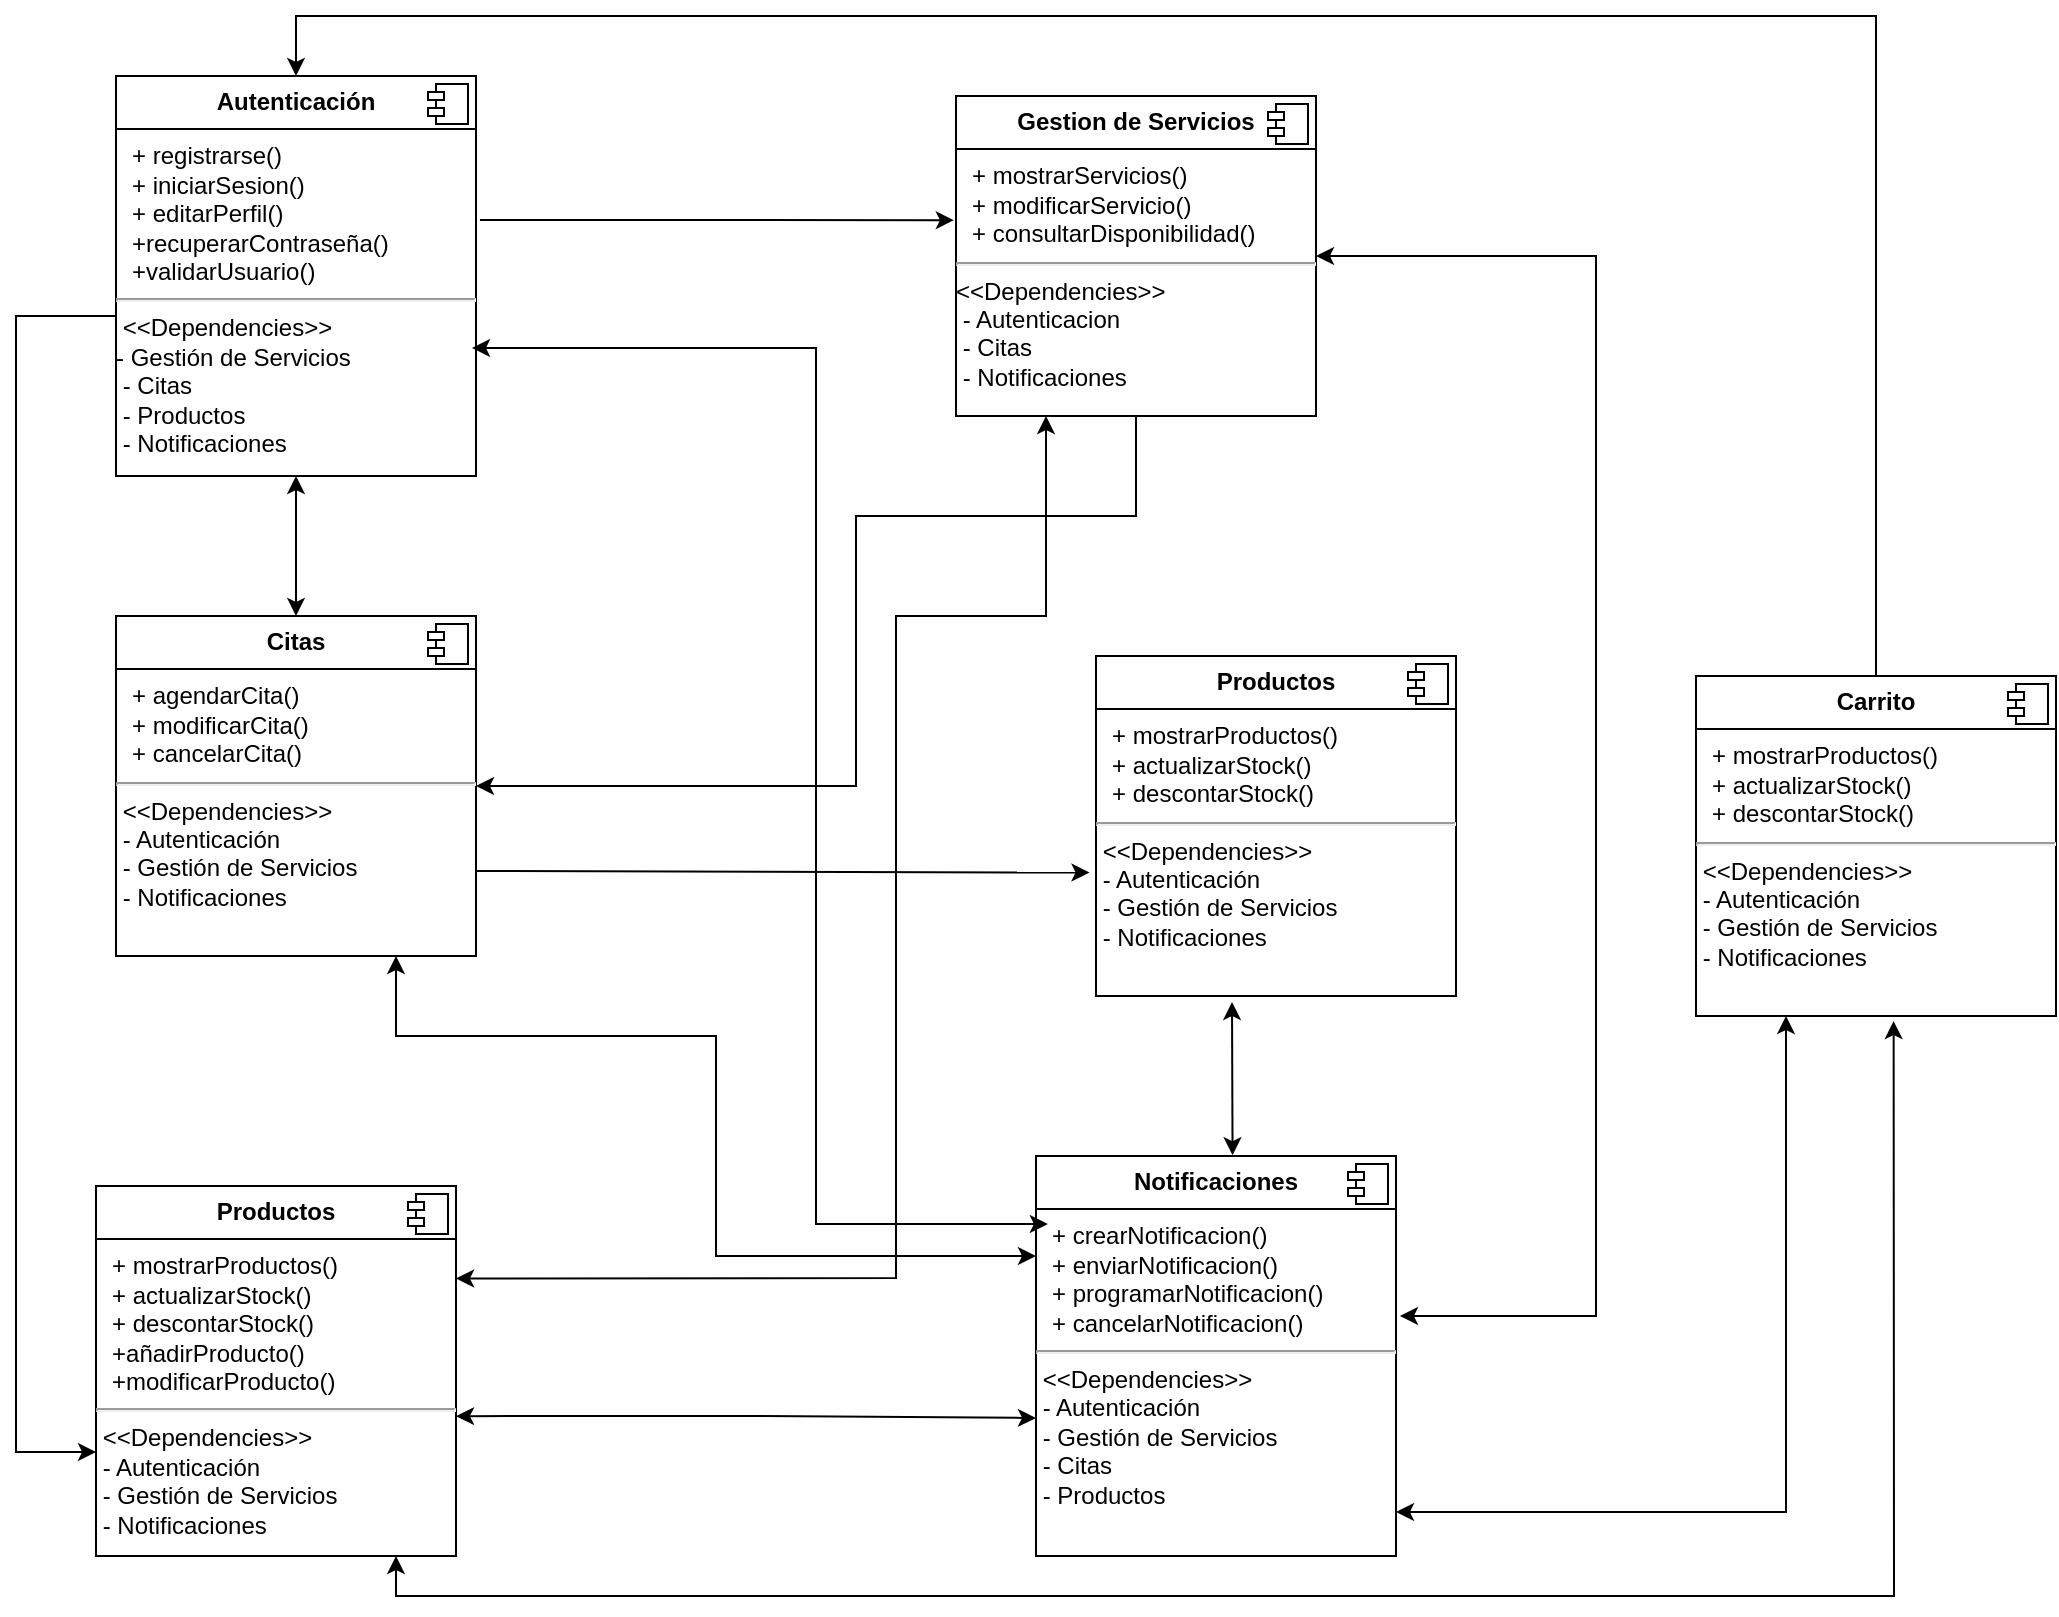 <mxfile version="25.0.1" pages="2">
  <diagram name="Diagrama de Componentes" id="7uc08x4M_M36AtWb0E6D">
    <mxGraphModel grid="1" page="1" gridSize="10" guides="1" tooltips="1" connect="1" arrows="1" fold="1" pageScale="1" pageWidth="827" pageHeight="1169" background="none" math="0" shadow="0">
      <root>
        <mxCell id="0" />
        <mxCell id="1" parent="0" />
        <mxCell id="9ed4tdEh__Su3srSKZq--16" value="&lt;p style=&quot;margin:0px;margin-top:6px;text-align:center;&quot;&gt;&lt;b&gt;Autenticación&lt;/b&gt;&lt;/p&gt;&lt;hr size=&quot;1&quot; style=&quot;border-style:solid;&quot;&gt;&lt;p style=&quot;margin:0px;margin-left:8px;&quot;&gt;+&amp;nbsp;&lt;span style=&quot;background-color: initial;&quot;&gt;registrarse()&lt;/span&gt;&lt;/p&gt;&lt;p style=&quot;margin:0px;margin-left:8px;&quot;&gt;&lt;span style=&quot;background-color: initial;&quot;&gt;+ iniciarSesion()&lt;/span&gt;&lt;/p&gt;&lt;p style=&quot;margin:0px;margin-left:8px;&quot;&gt;&lt;span style=&quot;background-color: initial;&quot;&gt;+ editarPerfil()&lt;/span&gt;&lt;/p&gt;&lt;p style=&quot;margin:0px;margin-left:8px;&quot;&gt;+recuperarContraseña()&lt;/p&gt;&lt;p style=&quot;margin:0px;margin-left:8px;&quot;&gt;+validarUsuario()&lt;/p&gt;&lt;hr&gt;&amp;nbsp;&amp;lt;&amp;lt;Dependencies&amp;gt;&amp;gt;&lt;div&gt;- Gestión de Servicios&lt;div&gt;&amp;nbsp;- Citas&lt;/div&gt;&lt;div&gt;&amp;nbsp;- Productos&lt;/div&gt;&lt;div&gt;&amp;nbsp;- Notificaciones&amp;nbsp;&lt;/div&gt;&lt;/div&gt;" style="align=left;overflow=fill;html=1;dropTarget=0;whiteSpace=wrap;" vertex="1" parent="1">
          <mxGeometry x="90" y="240" width="180" height="200" as="geometry" />
        </mxCell>
        <mxCell id="9ed4tdEh__Su3srSKZq--17" value="" style="shape=component;jettyWidth=8;jettyHeight=4;" vertex="1" parent="9ed4tdEh__Su3srSKZq--16">
          <mxGeometry x="1" width="20" height="20" relative="1" as="geometry">
            <mxPoint x="-24" y="4" as="offset" />
          </mxGeometry>
        </mxCell>
        <mxCell id="hnfsrerwXhEp_WDVerQV-1" value="&lt;p style=&quot;margin:0px;margin-top:6px;text-align:center;&quot;&gt;&lt;b&gt;Notificaciones&lt;/b&gt;&lt;/p&gt;&lt;hr size=&quot;1&quot; style=&quot;border-style:solid;&quot;&gt;&lt;p style=&quot;margin:0px;margin-left:8px;&quot;&gt;+&amp;nbsp;&lt;span style=&quot;background-color: initial;&quot;&gt;crearNotificacion()&lt;/span&gt;&lt;/p&gt;&lt;p style=&quot;margin:0px;margin-left:8px;&quot;&gt;&lt;span style=&quot;background-color: initial;&quot;&gt;+ enviarNotificacion()&lt;/span&gt;&lt;/p&gt;&lt;p style=&quot;margin:0px;margin-left:8px;&quot;&gt;&lt;span style=&quot;background-color: initial;&quot;&gt;+ programarNotificacion()&lt;/span&gt;&lt;/p&gt;&lt;p style=&quot;margin:0px;margin-left:8px;&quot;&gt;&lt;span style=&quot;background-color: initial;&quot;&gt;+ cancelarNotificacion()&amp;nbsp;&lt;/span&gt;&lt;/p&gt;&lt;hr&gt;&amp;nbsp;&amp;lt;&amp;lt;Dependencies&amp;gt;&amp;gt;&lt;div&gt;&amp;nbsp;- Autenticación&lt;/div&gt;&lt;div&gt;&amp;nbsp;- Gestión de Servicios&lt;/div&gt;&lt;div&gt;&amp;nbsp;- Citas&amp;nbsp;&lt;br&gt;&amp;nbsp;- Productos&lt;/div&gt;" style="align=left;overflow=fill;html=1;dropTarget=0;whiteSpace=wrap;" vertex="1" parent="1">
          <mxGeometry x="550" y="780" width="180" height="200" as="geometry" />
        </mxCell>
        <mxCell id="hnfsrerwXhEp_WDVerQV-2" value="" style="shape=component;jettyWidth=8;jettyHeight=4;" vertex="1" parent="hnfsrerwXhEp_WDVerQV-1">
          <mxGeometry x="1" width="20" height="20" relative="1" as="geometry">
            <mxPoint x="-24" y="4" as="offset" />
          </mxGeometry>
        </mxCell>
        <mxCell id="hnfsrerwXhEp_WDVerQV-5" value="&lt;p style=&quot;margin:0px;margin-top:6px;text-align:center;&quot;&gt;&lt;b&gt;Productos&lt;/b&gt;&lt;/p&gt;&lt;hr size=&quot;1&quot; style=&quot;border-style:solid;&quot;&gt;&lt;p style=&quot;margin:0px;margin-left:8px;&quot;&gt;+&amp;nbsp;&lt;span style=&quot;background-color: initial;&quot;&gt;mostrarProductos()&lt;/span&gt;&lt;/p&gt;&lt;p style=&quot;margin:0px;margin-left:8px;&quot;&gt;&lt;span style=&quot;background-color: initial;&quot;&gt;+ actualizarStock()&lt;/span&gt;&lt;/p&gt;&lt;p style=&quot;margin:0px;margin-left:8px;&quot;&gt;&lt;span style=&quot;background-color: initial;&quot;&gt;+ descontarStock()&lt;/span&gt;&lt;/p&gt;&lt;p style=&quot;margin:0px;margin-left:8px;&quot;&gt;&lt;span style=&quot;background-color: initial;&quot;&gt;+&lt;/span&gt;&lt;span style=&quot;background-color: initial;&quot;&gt;añadirProducto()&lt;/span&gt;&lt;/p&gt;&lt;p style=&quot;margin:0px;margin-left:8px;&quot;&gt;&lt;span style=&quot;background-color: initial;&quot;&gt;+&lt;/span&gt;&lt;span style=&quot;background-color: initial;&quot;&gt;modificarProducto()&lt;/span&gt;&lt;/p&gt;&lt;hr&gt;&amp;nbsp;&amp;lt;&amp;lt;Dependencies&amp;gt;&amp;gt;&lt;div&gt;&lt;div&gt;&amp;nbsp;- Autenticación&lt;/div&gt;&lt;div&gt;&amp;nbsp;- Gestión de Servicios&lt;/div&gt;&lt;div&gt;&amp;nbsp;- Notificaciones&lt;/div&gt;&lt;/div&gt;" style="align=left;overflow=fill;html=1;dropTarget=0;whiteSpace=wrap;" vertex="1" parent="1">
          <mxGeometry x="80" y="795" width="180" height="185" as="geometry" />
        </mxCell>
        <mxCell id="hnfsrerwXhEp_WDVerQV-6" value="" style="shape=component;jettyWidth=8;jettyHeight=4;" vertex="1" parent="hnfsrerwXhEp_WDVerQV-5">
          <mxGeometry x="1" width="20" height="20" relative="1" as="geometry">
            <mxPoint x="-24" y="4" as="offset" />
          </mxGeometry>
        </mxCell>
        <mxCell id="hnfsrerwXhEp_WDVerQV-7" value="&lt;p style=&quot;margin:0px;margin-top:6px;text-align:center;&quot;&gt;&lt;b&gt;Citas&lt;/b&gt;&lt;/p&gt;&lt;hr size=&quot;1&quot; style=&quot;border-style:solid;&quot;&gt;&lt;p style=&quot;margin:0px;margin-left:8px;&quot;&gt;+&amp;nbsp;&lt;span style=&quot;background-color: initial;&quot;&gt;agendarCita()&lt;/span&gt;&lt;/p&gt;&lt;p style=&quot;margin:0px;margin-left:8px;&quot;&gt;&lt;span style=&quot;background-color: initial;&quot;&gt;+ modificarCita()&lt;/span&gt;&lt;/p&gt;&lt;p style=&quot;margin:0px;margin-left:8px;&quot;&gt;&lt;span style=&quot;background-color: initial;&quot;&gt;+ cancelarCita()&lt;/span&gt;&lt;/p&gt;&lt;hr&gt;&amp;nbsp;&amp;lt;&amp;lt;Dependencies&amp;gt;&amp;gt;&lt;div&gt;&amp;nbsp;- Autenticación &lt;/div&gt;&lt;div&gt;&amp;nbsp;- Gestión de Servicios&lt;/div&gt;&lt;div&gt;&lt;span style=&quot;background-color: initial;&quot;&gt;&amp;nbsp;- Notificaciones&lt;/span&gt;&lt;br&gt;&lt;/div&gt;" style="align=left;overflow=fill;html=1;dropTarget=0;whiteSpace=wrap;" vertex="1" parent="1">
          <mxGeometry x="90" y="510" width="180" height="170" as="geometry" />
        </mxCell>
        <mxCell id="hnfsrerwXhEp_WDVerQV-8" value="" style="shape=component;jettyWidth=8;jettyHeight=4;" vertex="1" parent="hnfsrerwXhEp_WDVerQV-7">
          <mxGeometry x="1" width="20" height="20" relative="1" as="geometry">
            <mxPoint x="-24" y="4" as="offset" />
          </mxGeometry>
        </mxCell>
        <mxCell id="hnfsrerwXhEp_WDVerQV-9" value="&lt;p style=&quot;margin:0px;margin-top:6px;text-align:center;&quot;&gt;&lt;b&gt;Gestion de Servicios&lt;/b&gt;&lt;/p&gt;&lt;hr size=&quot;1&quot; style=&quot;border-style:solid;&quot;&gt;&lt;p style=&quot;margin:0px;margin-left:8px;&quot;&gt;+&amp;nbsp;&lt;span style=&quot;background-color: initial;&quot;&gt;mostrarServicios()&lt;/span&gt;&lt;/p&gt;&lt;p style=&quot;margin:0px;margin-left:8px;&quot;&gt;&lt;span style=&quot;background-color: initial;&quot;&gt;+ modificarServicio()&lt;/span&gt;&lt;/p&gt;&lt;p style=&quot;margin:0px;margin-left:8px;&quot;&gt;&lt;span style=&quot;background-color: initial;&quot;&gt;+ consultarDisponibilidad()&lt;/span&gt;&lt;/p&gt;&lt;hr&gt;&amp;lt;&amp;lt;Dependencies&amp;gt;&amp;gt;&lt;div&gt;&amp;nbsp;- Autenticacion&lt;/div&gt;&lt;div&gt;&amp;nbsp;- Citas&lt;/div&gt;&lt;div&gt;&amp;nbsp;- Notificaciones&amp;nbsp;&lt;/div&gt;" style="align=left;overflow=fill;html=1;dropTarget=0;whiteSpace=wrap;" vertex="1" parent="1">
          <mxGeometry x="510" y="250" width="180" height="160" as="geometry" />
        </mxCell>
        <mxCell id="hnfsrerwXhEp_WDVerQV-10" value="" style="shape=component;jettyWidth=8;jettyHeight=4;" vertex="1" parent="hnfsrerwXhEp_WDVerQV-9">
          <mxGeometry x="1" width="20" height="20" relative="1" as="geometry">
            <mxPoint x="-24" y="4" as="offset" />
          </mxGeometry>
        </mxCell>
        <mxCell id="kFrxFp_3BmvdpkIQ9YjO-7" value="" style="endArrow=classic;startArrow=classic;html=1;rounded=0;exitX=0;exitY=0.25;exitDx=0;exitDy=0;entryX=1;entryY=0.5;entryDx=0;entryDy=0;" edge="1" parent="1" source="hnfsrerwXhEp_WDVerQV-1">
          <mxGeometry width="50" height="50" relative="1" as="geometry">
            <mxPoint x="470" y="680" as="sourcePoint" />
            <mxPoint x="230" y="680" as="targetPoint" />
            <Array as="points">
              <mxPoint x="390" y="830" />
              <mxPoint x="390" y="720" />
              <mxPoint x="230" y="720" />
            </Array>
          </mxGeometry>
        </mxCell>
        <mxCell id="BaXIfZoGqYn3bSF-Fkbp-2" value="" style="endArrow=classic;startArrow=classic;html=1;rounded=0;exitX=0;exitY=0.655;exitDx=0;exitDy=0;entryX=1;entryY=0.622;entryDx=0;entryDy=0;exitPerimeter=0;entryPerimeter=0;" edge="1" parent="1" source="hnfsrerwXhEp_WDVerQV-1" target="hnfsrerwXhEp_WDVerQV-5">
          <mxGeometry width="50" height="50" relative="1" as="geometry">
            <mxPoint x="520" y="840" as="sourcePoint" />
            <mxPoint x="240" y="690" as="targetPoint" />
            <Array as="points">
              <mxPoint x="410" y="910" />
              <mxPoint x="400" y="910" />
              <mxPoint x="360" y="910" />
              <mxPoint x="330" y="910" />
            </Array>
          </mxGeometry>
        </mxCell>
        <mxCell id="mGW3ZRUkn7TCDrqTPflL-1" value="&lt;p style=&quot;margin:0px;margin-top:6px;text-align:center;&quot;&gt;&lt;b&gt;Carrito&lt;/b&gt;&lt;/p&gt;&lt;hr size=&quot;1&quot; style=&quot;border-style:solid;&quot;&gt;&lt;p style=&quot;margin:0px;margin-left:8px;&quot;&gt;+&amp;nbsp;&lt;span style=&quot;background-color: initial;&quot;&gt;mostrarProductos()&lt;/span&gt;&lt;/p&gt;&lt;p style=&quot;margin:0px;margin-left:8px;&quot;&gt;&lt;span style=&quot;background-color: initial;&quot;&gt;+ actualizarStock()&lt;/span&gt;&lt;/p&gt;&lt;p style=&quot;margin:0px;margin-left:8px;&quot;&gt;&lt;span style=&quot;background-color: initial;&quot;&gt;+ descontarStock()&lt;/span&gt;&lt;/p&gt;&lt;hr&gt;&amp;nbsp;&amp;lt;&amp;lt;Dependencies&amp;gt;&amp;gt;&lt;div&gt;&lt;div&gt;&amp;nbsp;- Autenticación&lt;/div&gt;&lt;div&gt;&amp;nbsp;- Gestión de Servicios&lt;/div&gt;&lt;div&gt;&amp;nbsp;- Notificaciones&lt;/div&gt;&lt;/div&gt;" style="align=left;overflow=fill;html=1;dropTarget=0;whiteSpace=wrap;" vertex="1" parent="1">
          <mxGeometry x="880" y="540" width="180" height="170" as="geometry" />
        </mxCell>
        <mxCell id="mGW3ZRUkn7TCDrqTPflL-2" value="" style="shape=component;jettyWidth=8;jettyHeight=4;" vertex="1" parent="mGW3ZRUkn7TCDrqTPflL-1">
          <mxGeometry x="1" width="20" height="20" relative="1" as="geometry">
            <mxPoint x="-24" y="4" as="offset" />
          </mxGeometry>
        </mxCell>
        <mxCell id="mGW3ZRUkn7TCDrqTPflL-3" value="&lt;p style=&quot;margin:0px;margin-top:6px;text-align:center;&quot;&gt;&lt;b&gt;Productos&lt;/b&gt;&lt;/p&gt;&lt;hr size=&quot;1&quot; style=&quot;border-style:solid;&quot;&gt;&lt;p style=&quot;margin:0px;margin-left:8px;&quot;&gt;+&amp;nbsp;&lt;span style=&quot;background-color: initial;&quot;&gt;mostrarProductos()&lt;/span&gt;&lt;/p&gt;&lt;p style=&quot;margin:0px;margin-left:8px;&quot;&gt;&lt;span style=&quot;background-color: initial;&quot;&gt;+ actualizarStock()&lt;/span&gt;&lt;/p&gt;&lt;p style=&quot;margin:0px;margin-left:8px;&quot;&gt;&lt;span style=&quot;background-color: initial;&quot;&gt;+ descontarStock()&lt;/span&gt;&lt;/p&gt;&lt;hr&gt;&amp;nbsp;&amp;lt;&amp;lt;Dependencies&amp;gt;&amp;gt;&lt;div&gt;&lt;div&gt;&amp;nbsp;- Autenticación&lt;/div&gt;&lt;div&gt;&amp;nbsp;- Gestión de Servicios&lt;/div&gt;&lt;div&gt;&amp;nbsp;- Notificaciones&lt;/div&gt;&lt;/div&gt;" style="align=left;overflow=fill;html=1;dropTarget=0;whiteSpace=wrap;" vertex="1" parent="1">
          <mxGeometry x="580" y="530" width="180" height="170" as="geometry" />
        </mxCell>
        <mxCell id="mGW3ZRUkn7TCDrqTPflL-4" value="" style="shape=component;jettyWidth=8;jettyHeight=4;" vertex="1" parent="mGW3ZRUkn7TCDrqTPflL-3">
          <mxGeometry x="1" width="20" height="20" relative="1" as="geometry">
            <mxPoint x="-24" y="4" as="offset" />
          </mxGeometry>
        </mxCell>
        <mxCell id="mGW3ZRUkn7TCDrqTPflL-6" value="" style="endArrow=classic;html=1;rounded=0;exitX=1.011;exitY=0.36;exitDx=0;exitDy=0;exitPerimeter=0;entryX=-0.006;entryY=0.388;entryDx=0;entryDy=0;entryPerimeter=0;" edge="1" parent="1" source="9ed4tdEh__Su3srSKZq--16" target="hnfsrerwXhEp_WDVerQV-9">
          <mxGeometry width="50" height="50" relative="1" as="geometry">
            <mxPoint x="390" y="640" as="sourcePoint" />
            <mxPoint x="440" y="590" as="targetPoint" />
          </mxGeometry>
        </mxCell>
        <mxCell id="mGW3ZRUkn7TCDrqTPflL-8" value="" style="endArrow=classic;html=1;rounded=0;exitX=-0.011;exitY=0.575;exitDx=0;exitDy=0;exitPerimeter=0;entryX=-0.011;entryY=0.692;entryDx=0;entryDy=0;entryPerimeter=0;" edge="1" parent="1">
          <mxGeometry width="50" height="50" relative="1" as="geometry">
            <mxPoint x="90.0" y="360" as="sourcePoint" />
            <mxPoint x="80.0" y="928.02" as="targetPoint" />
            <Array as="points">
              <mxPoint x="40" y="360" />
              <mxPoint x="40" y="928" />
            </Array>
          </mxGeometry>
        </mxCell>
        <mxCell id="mGW3ZRUkn7TCDrqTPflL-10" value="" style="endArrow=classic;html=1;rounded=0;exitX=0.5;exitY=1;exitDx=0;exitDy=0;entryX=1;entryY=0.5;entryDx=0;entryDy=0;" edge="1" parent="1" source="hnfsrerwXhEp_WDVerQV-9" target="hnfsrerwXhEp_WDVerQV-7">
          <mxGeometry width="50" height="50" relative="1" as="geometry">
            <mxPoint x="282" y="322" as="sourcePoint" />
            <mxPoint x="519" y="322" as="targetPoint" />
            <Array as="points">
              <mxPoint x="600" y="460" />
              <mxPoint x="460" y="460" />
              <mxPoint x="460" y="595" />
            </Array>
          </mxGeometry>
        </mxCell>
        <mxCell id="mGW3ZRUkn7TCDrqTPflL-13" value="" style="endArrow=classic;startArrow=classic;html=1;rounded=0;exitX=0.5;exitY=0;exitDx=0;exitDy=0;" edge="1" parent="1" source="hnfsrerwXhEp_WDVerQV-7">
          <mxGeometry width="50" height="50" relative="1" as="geometry">
            <mxPoint x="240" y="508" as="sourcePoint" />
            <mxPoint x="180" y="440" as="targetPoint" />
          </mxGeometry>
        </mxCell>
        <mxCell id="mGW3ZRUkn7TCDrqTPflL-14" value="" style="endArrow=classic;html=1;rounded=0;exitX=1;exitY=0.75;exitDx=0;exitDy=0;entryX=-0.018;entryY=0.637;entryDx=0;entryDy=0;entryPerimeter=0;" edge="1" parent="1" source="hnfsrerwXhEp_WDVerQV-7" target="mGW3ZRUkn7TCDrqTPflL-3">
          <mxGeometry width="50" height="50" relative="1" as="geometry">
            <mxPoint x="200" y="450" as="sourcePoint" />
            <mxPoint x="200" y="518" as="targetPoint" />
          </mxGeometry>
        </mxCell>
        <mxCell id="mGW3ZRUkn7TCDrqTPflL-15" value="" style="endArrow=classic;startArrow=classic;html=1;rounded=0;entryX=0.75;entryY=1;entryDx=0;entryDy=0;exitX=0.549;exitY=1.015;exitDx=0;exitDy=0;exitPerimeter=0;" edge="1" parent="1" source="mGW3ZRUkn7TCDrqTPflL-1">
          <mxGeometry width="50" height="50" relative="1" as="geometry">
            <mxPoint x="850.476" y="880" as="sourcePoint" />
            <mxPoint x="230" y="980.0" as="targetPoint" />
            <Array as="points">
              <mxPoint x="979" y="1000" />
              <mxPoint x="460" y="1000" />
              <mxPoint x="380" y="1000" />
              <mxPoint x="330" y="1000" />
              <mxPoint x="230" y="1000" />
            </Array>
          </mxGeometry>
        </mxCell>
        <mxCell id="mGW3ZRUkn7TCDrqTPflL-16" value="" style="endArrow=classic;startArrow=classic;html=1;rounded=0;exitX=1;exitY=0.25;exitDx=0;exitDy=0;entryX=0.25;entryY=1;entryDx=0;entryDy=0;" edge="1" parent="1" source="hnfsrerwXhEp_WDVerQV-5" target="hnfsrerwXhEp_WDVerQV-9">
          <mxGeometry width="50" height="50" relative="1" as="geometry">
            <mxPoint x="460" y="720" as="sourcePoint" />
            <mxPoint x="510" y="670" as="targetPoint" />
            <Array as="points">
              <mxPoint x="480" y="841" />
              <mxPoint x="480" y="510" />
              <mxPoint x="555" y="510" />
            </Array>
          </mxGeometry>
        </mxCell>
        <mxCell id="mGW3ZRUkn7TCDrqTPflL-17" value="" style="endArrow=classic;startArrow=classic;html=1;rounded=0;exitX=0.546;exitY=-0.002;exitDx=0;exitDy=0;exitPerimeter=0;" edge="1" parent="1" source="hnfsrerwXhEp_WDVerQV-1">
          <mxGeometry width="50" height="50" relative="1" as="geometry">
            <mxPoint x="646" y="770" as="sourcePoint" />
            <mxPoint x="648" y="703" as="targetPoint" />
          </mxGeometry>
        </mxCell>
        <mxCell id="mGW3ZRUkn7TCDrqTPflL-18" value="" style="endArrow=classic;startArrow=classic;html=1;rounded=0;entryX=0.25;entryY=1;entryDx=0;entryDy=0;exitX=1;exitY=0.89;exitDx=0;exitDy=0;exitPerimeter=0;" edge="1" parent="1" source="hnfsrerwXhEp_WDVerQV-1" target="mGW3ZRUkn7TCDrqTPflL-1">
          <mxGeometry width="50" height="50" relative="1" as="geometry">
            <mxPoint x="350" y="710" as="sourcePoint" />
            <mxPoint x="400" y="660" as="targetPoint" />
            <Array as="points">
              <mxPoint x="925" y="958" />
            </Array>
          </mxGeometry>
        </mxCell>
        <mxCell id="mGW3ZRUkn7TCDrqTPflL-19" value="" style="endArrow=classic;html=1;rounded=0;exitX=0.5;exitY=0;exitDx=0;exitDy=0;entryX=0.5;entryY=0;entryDx=0;entryDy=0;" edge="1" parent="1" source="mGW3ZRUkn7TCDrqTPflL-1" target="9ed4tdEh__Su3srSKZq--16">
          <mxGeometry width="50" height="50" relative="1" as="geometry">
            <mxPoint x="350" y="710" as="sourcePoint" />
            <mxPoint x="400" y="660" as="targetPoint" />
            <Array as="points">
              <mxPoint x="970" y="210" />
              <mxPoint x="180" y="210" />
            </Array>
          </mxGeometry>
        </mxCell>
        <mxCell id="mGW3ZRUkn7TCDrqTPflL-20" value="" style="endArrow=classic;startArrow=classic;html=1;rounded=0;entryX=0.033;entryY=0.17;entryDx=0;entryDy=0;entryPerimeter=0;exitX=0.989;exitY=0.68;exitDx=0;exitDy=0;exitPerimeter=0;" edge="1" parent="1" source="9ed4tdEh__Su3srSKZq--16" target="hnfsrerwXhEp_WDVerQV-1">
          <mxGeometry width="50" height="50" relative="1" as="geometry">
            <mxPoint x="350" y="710" as="sourcePoint" />
            <mxPoint x="400" y="660" as="targetPoint" />
            <Array as="points">
              <mxPoint x="440" y="376" />
              <mxPoint x="440" y="814" />
            </Array>
          </mxGeometry>
        </mxCell>
        <mxCell id="mGW3ZRUkn7TCDrqTPflL-21" value="" style="endArrow=classic;startArrow=classic;html=1;rounded=0;exitX=1.011;exitY=0.4;exitDx=0;exitDy=0;exitPerimeter=0;entryX=1;entryY=0.5;entryDx=0;entryDy=0;" edge="1" parent="1" source="hnfsrerwXhEp_WDVerQV-1" target="hnfsrerwXhEp_WDVerQV-9">
          <mxGeometry width="50" height="50" relative="1" as="geometry">
            <mxPoint x="350" y="710" as="sourcePoint" />
            <mxPoint x="400" y="660" as="targetPoint" />
            <Array as="points">
              <mxPoint x="830" y="860" />
              <mxPoint x="830" y="330" />
            </Array>
          </mxGeometry>
        </mxCell>
      </root>
    </mxGraphModel>
  </diagram>
  <diagram id="_lkrkJc3NlbxidRFE6sR" name="Diagrama de Paquetes">
    <mxGraphModel grid="1" page="1" gridSize="10" guides="1" tooltips="1" connect="1" arrows="1" fold="1" pageScale="1" pageWidth="827" pageHeight="1169" math="0" shadow="0">
      <root>
        <mxCell id="0" />
        <mxCell id="1" parent="0" />
        <mxCell id="yJ5Ynm7SEM86qV-vOjHS-1" value="&lt;div style=&quot;text-align: center;&quot;&gt;&lt;span style=&quot;background-color: initial;&quot;&gt;Autenticación&lt;/span&gt;&lt;br&gt;&lt;/div&gt;&lt;div&gt;&lt;hr style=&quot;text-align: center;&quot;&gt;&lt;span style=&quot;font-weight: normal;&quot;&gt;- DatosPersonales&lt;br&gt;&lt;/span&gt;&lt;/div&gt;&lt;div&gt;&lt;span style=&quot;font-weight: normal;&quot;&gt;&lt;br&gt;&lt;/span&gt;&lt;/div&gt;&lt;div&gt;&lt;span style=&quot;font-weight: normal;&quot;&gt;+ registrarse()&lt;/span&gt;&lt;/div&gt;&lt;div&gt;&lt;span style=&quot;font-weight: normal;&quot;&gt;+ iniciarSesion()&lt;/span&gt;&lt;/div&gt;&lt;div&gt;&lt;span style=&quot;font-weight: normal;&quot;&gt;+ editarPerfil()&amp;nbsp;&lt;/span&gt;&lt;br&gt;&lt;/div&gt;" style="shape=folder;fontStyle=1;spacingTop=10;tabWidth=40;tabHeight=14;tabPosition=left;html=1;whiteSpace=wrap;align=left;" vertex="1" parent="1">
          <mxGeometry x="340" y="300" width="110" height="131" as="geometry" />
        </mxCell>
        <mxCell id="yJ5Ynm7SEM86qV-vOjHS-9" value="&lt;div style=&quot;&quot;&gt;Gestion de Servicios&lt;/div&gt;&lt;hr&gt;&lt;div style=&quot;text-align: left;&quot;&gt;&lt;span style=&quot;background-color: initial; font-weight: normal;&quot;&gt;- Servicio&lt;/span&gt;&lt;/div&gt;&lt;div style=&quot;text-align: left;&quot;&gt;&lt;span style=&quot;background-color: initial; font-weight: normal;&quot;&gt;- Usuario&lt;/span&gt;&lt;/div&gt;&lt;div style=&quot;text-align: left;&quot;&gt;&lt;span style=&quot;background-color: initial; font-weight: normal;&quot;&gt;&lt;br&gt;&lt;/span&gt;&lt;/div&gt;&lt;div style=&quot;text-align: left;&quot;&gt;&lt;span style=&quot;background-color: initial; font-weight: normal;&quot;&gt;+ mostrarServicios()&lt;/span&gt;&lt;/div&gt;&lt;div style=&quot;text-align: left;&quot;&gt;&lt;span style=&quot;background-color: initial; font-weight: normal;&quot;&gt;+ modificarServicio()&lt;/span&gt;&lt;/div&gt;&lt;div style=&quot;text-align: left;&quot;&gt;&lt;span style=&quot;background-color: initial; font-weight: normal;&quot;&gt;+ gestionarCitas()&lt;/span&gt;&lt;/div&gt;" style="shape=folder;fontStyle=1;spacingTop=10;tabWidth=40;tabHeight=14;tabPosition=left;html=1;whiteSpace=wrap;align=center;" vertex="1" parent="1">
          <mxGeometry x="610" y="90" width="140" height="141" as="geometry" />
        </mxCell>
        <mxCell id="yJ5Ynm7SEM86qV-vOjHS-10" value="Citas&lt;hr&gt;&lt;div style=&quot;text-align: left;&quot;&gt;&lt;span style=&quot;background-color: initial;&quot;&gt;&lt;span style=&quot;font-weight: normal;&quot;&gt;- Citas&lt;/span&gt;&lt;/span&gt;&lt;/div&gt;&lt;div style=&quot;text-align: left;&quot;&gt;&lt;span style=&quot;background-color: initial;&quot;&gt;&lt;span style=&quot;font-weight: normal;&quot;&gt;&lt;br&gt;+ agendarCita()&lt;/span&gt;&lt;/span&gt;&lt;/div&gt;&lt;div style=&quot;text-align: left;&quot;&gt;&lt;span style=&quot;background-color: initial;&quot;&gt;&lt;span style=&quot;font-weight: normal;&quot;&gt;+ modificarCita()&lt;/span&gt;&lt;/span&gt;&lt;/div&gt;&lt;div style=&quot;text-align: left;&quot;&gt;&lt;span style=&quot;background-color: initial;&quot;&gt;&lt;span style=&quot;font-weight: normal;&quot;&gt;+ cancelarCita(&lt;/span&gt;)&amp;nbsp;&lt;/span&gt;&lt;/div&gt;" style="shape=folder;fontStyle=1;spacingTop=10;tabWidth=40;tabHeight=14;tabPosition=left;html=1;whiteSpace=wrap;" vertex="1" parent="1">
          <mxGeometry x="150" y="95.5" width="110" height="130" as="geometry" />
        </mxCell>
        <mxCell id="yJ5Ynm7SEM86qV-vOjHS-12" value="&lt;div style=&quot;&quot;&gt;Productos&lt;/div&gt;&lt;hr&gt;&lt;div style=&quot;text-align: left;&quot;&gt;&lt;span style=&quot;font-weight: normal;&quot;&gt;- Producto&lt;/span&gt;&lt;/div&gt;&lt;div style=&quot;text-align: left;&quot;&gt;&lt;span style=&quot;font-weight: normal;&quot;&gt;&lt;br&gt;&lt;/span&gt;&lt;/div&gt;&lt;div style=&quot;text-align: left;&quot;&gt;&lt;span style=&quot;font-weight: normal;&quot;&gt;+ mostrarProducto()&lt;/span&gt;&lt;/div&gt;&lt;div style=&quot;text-align: left;&quot;&gt;&lt;span style=&quot;font-weight: normal;&quot;&gt;+ actualizarStock()&lt;/span&gt;&lt;/div&gt;&lt;div style=&quot;text-align: left;&quot;&gt;&lt;span style=&quot;font-weight: normal;&quot;&gt;+ descontarStock()&lt;/span&gt;&amp;nbsp;&lt;br&gt;&lt;/div&gt;" style="shape=folder;fontStyle=1;spacingTop=10;tabWidth=40;tabHeight=14;tabPosition=left;html=1;whiteSpace=wrap;align=center;" vertex="1" parent="1">
          <mxGeometry x="100" y="470" width="120" height="140" as="geometry" />
        </mxCell>
        <mxCell id="yJ5Ynm7SEM86qV-vOjHS-13" value="Notificaciones&lt;div&gt;&lt;hr&gt;&lt;span style=&quot;font-weight: normal;&quot;&gt;&lt;div style=&quot;text-align: left;&quot;&gt;&lt;span style=&quot;background-color: initial;&quot;&gt;- Producto&lt;/span&gt;&lt;/div&gt;&lt;/span&gt;&lt;/div&gt;&lt;div style=&quot;text-align: left;&quot;&gt;&lt;span style=&quot;font-weight: normal;&quot;&gt;&lt;br&gt;&lt;/span&gt;&lt;/div&gt;&lt;div style=&quot;text-align: left;&quot;&gt;&lt;span style=&quot;font-weight: normal;&quot;&gt;+ mostrarProducto()&amp;nbsp;&lt;/span&gt;&lt;/div&gt;&lt;div style=&quot;text-align: left;&quot;&gt;&lt;span style=&quot;font-weight: normal;&quot;&gt;+ actualizarStock()&lt;/span&gt;&lt;/div&gt;&lt;div style=&quot;text-align: left;&quot;&gt;&lt;span style=&quot;font-weight: normal;&quot;&gt;+ descontarStock()&amp;nbsp;&lt;/span&gt;&lt;/div&gt;" style="shape=folder;fontStyle=1;spacingTop=10;tabWidth=40;tabHeight=14;tabPosition=left;html=1;whiteSpace=wrap;align=center;" vertex="1" parent="1">
          <mxGeometry x="580" y="470" width="135" height="140" as="geometry" />
        </mxCell>
        <mxCell id="nVCyUNxl2VJIBV6uLQog-1" value="" style="endArrow=classic;html=1;rounded=0;entryX=0.5;entryY=1;entryDx=0;entryDy=0;entryPerimeter=0;exitX=0;exitY=0;exitDx=110;exitDy=72.5;exitPerimeter=0;" edge="1" parent="1" source="yJ5Ynm7SEM86qV-vOjHS-1" target="yJ5Ynm7SEM86qV-vOjHS-9">
          <mxGeometry width="50" height="50" relative="1" as="geometry">
            <mxPoint x="390" y="300" as="sourcePoint" />
            <mxPoint x="440" y="250" as="targetPoint" />
            <Array as="points">
              <mxPoint x="680" y="373" />
            </Array>
          </mxGeometry>
        </mxCell>
        <mxCell id="nVCyUNxl2VJIBV6uLQog-3" value="" style="endArrow=classic;html=1;rounded=0;entryX=1.002;entryY=0.656;entryDx=0;entryDy=0;entryPerimeter=0;exitX=0.288;exitY=1.006;exitDx=0;exitDy=0;exitPerimeter=0;" edge="1" parent="1" source="yJ5Ynm7SEM86qV-vOjHS-1" target="yJ5Ynm7SEM86qV-vOjHS-12">
          <mxGeometry width="50" height="50" relative="1" as="geometry">
            <mxPoint x="433" y="441" as="sourcePoint" />
            <mxPoint x="590" y="580" as="targetPoint" />
            <Array as="points">
              <mxPoint x="370" y="562" />
            </Array>
          </mxGeometry>
        </mxCell>
        <mxCell id="nVCyUNxl2VJIBV6uLQog-4" value="" style="endArrow=classic;html=1;rounded=0;entryX=0.544;entryY=0.986;entryDx=0;entryDy=0;entryPerimeter=0;exitX=0;exitY=0;exitDx=0;exitDy=43.25;exitPerimeter=0;" edge="1" parent="1" source="yJ5Ynm7SEM86qV-vOjHS-1" target="yJ5Ynm7SEM86qV-vOjHS-10">
          <mxGeometry width="50" height="50" relative="1" as="geometry">
            <mxPoint x="382" y="442" as="sourcePoint" />
            <mxPoint x="230" y="572" as="targetPoint" />
            <Array as="points">
              <mxPoint x="210" y="343" />
            </Array>
          </mxGeometry>
        </mxCell>
        <mxCell id="LCCKZQymIwS8BaDJCLiX-4" value="" style="endArrow=classic;startArrow=classic;html=1;rounded=0;exitX=1;exitY=0.727;exitDx=0;exitDy=0;exitPerimeter=0;entryX=0.018;entryY=0.72;entryDx=0;entryDy=0;entryPerimeter=0;" edge="1" parent="1" source="yJ5Ynm7SEM86qV-vOjHS-10" target="yJ5Ynm7SEM86qV-vOjHS-9">
          <mxGeometry width="50" height="50" relative="1" as="geometry">
            <mxPoint x="520" y="400" as="sourcePoint" />
            <mxPoint x="570" y="350" as="targetPoint" />
          </mxGeometry>
        </mxCell>
        <mxCell id="LCCKZQymIwS8BaDJCLiX-5" value="" style="endArrow=classic;startArrow=classic;html=1;rounded=0;exitX=0.579;exitY=0.122;exitDx=0;exitDy=0;exitPerimeter=0;entryX=0.344;entryY=0.988;entryDx=0;entryDy=0;entryPerimeter=0;" edge="1" parent="1" source="yJ5Ynm7SEM86qV-vOjHS-13" target="yJ5Ynm7SEM86qV-vOjHS-9">
          <mxGeometry width="50" height="50" relative="1" as="geometry">
            <mxPoint x="620" y="281" as="sourcePoint" />
            <mxPoint x="660" y="240" as="targetPoint" />
          </mxGeometry>
        </mxCell>
        <mxCell id="LCCKZQymIwS8BaDJCLiX-6" value="" style="endArrow=classic;startArrow=classic;html=1;rounded=0;entryX=0.058;entryY=1.004;entryDx=0;entryDy=0;entryPerimeter=0;exitX=0;exitY=0;exitDx=80;exitDy=14;exitPerimeter=0;" edge="1" parent="1" source="yJ5Ynm7SEM86qV-vOjHS-12" target="yJ5Ynm7SEM86qV-vOjHS-9">
          <mxGeometry width="50" height="50" relative="1" as="geometry">
            <mxPoint x="180" y="460" as="sourcePoint" />
            <mxPoint x="570" y="350" as="targetPoint" />
            <Array as="points">
              <mxPoint x="180" y="260" />
              <mxPoint x="618" y="260" />
            </Array>
          </mxGeometry>
        </mxCell>
        <mxCell id="LCCKZQymIwS8BaDJCLiX-7" value="" style="endArrow=classic;startArrow=classic;html=1;rounded=0;entryX=0.75;entryY=1;entryDx=0;entryDy=0;entryPerimeter=0;exitX=0;exitY=0;exitDx=0;exitDy=108.5;exitPerimeter=0;" edge="1" parent="1" source="yJ5Ynm7SEM86qV-vOjHS-13" target="yJ5Ynm7SEM86qV-vOjHS-1">
          <mxGeometry width="50" height="50" relative="1" as="geometry">
            <mxPoint x="770" y="350" as="sourcePoint" />
            <mxPoint x="820" y="300" as="targetPoint" />
            <Array as="points">
              <mxPoint x="423" y="580" />
            </Array>
          </mxGeometry>
        </mxCell>
        <mxCell id="LCCKZQymIwS8BaDJCLiX-8" value="" style="endArrow=classic;html=1;rounded=0;entryX=1.021;entryY=0.392;entryDx=0;entryDy=0;entryPerimeter=0;exitX=0;exitY=0.392;exitDx=0;exitDy=0;exitPerimeter=0;" edge="1" parent="1" source="yJ5Ynm7SEM86qV-vOjHS-13" target="yJ5Ynm7SEM86qV-vOjHS-12">
          <mxGeometry width="50" height="50" relative="1" as="geometry">
            <mxPoint x="580" y="520" as="sourcePoint" />
            <mxPoint x="690" y="241" as="targetPoint" />
            <Array as="points" />
          </mxGeometry>
        </mxCell>
        <mxCell id="LCCKZQymIwS8BaDJCLiX-9" value="" style="endArrow=classic;html=1;rounded=0;entryX=1.021;entryY=0.392;entryDx=0;entryDy=0;entryPerimeter=0;" edge="1" parent="1">
          <mxGeometry width="50" height="50" relative="1" as="geometry">
            <mxPoint x="580" y="510" as="sourcePoint" />
            <mxPoint x="260" y="150" as="targetPoint" />
            <Array as="points">
              <mxPoint x="490" y="510" />
              <mxPoint x="490" y="150" />
            </Array>
          </mxGeometry>
        </mxCell>
      </root>
    </mxGraphModel>
  </diagram>
</mxfile>
